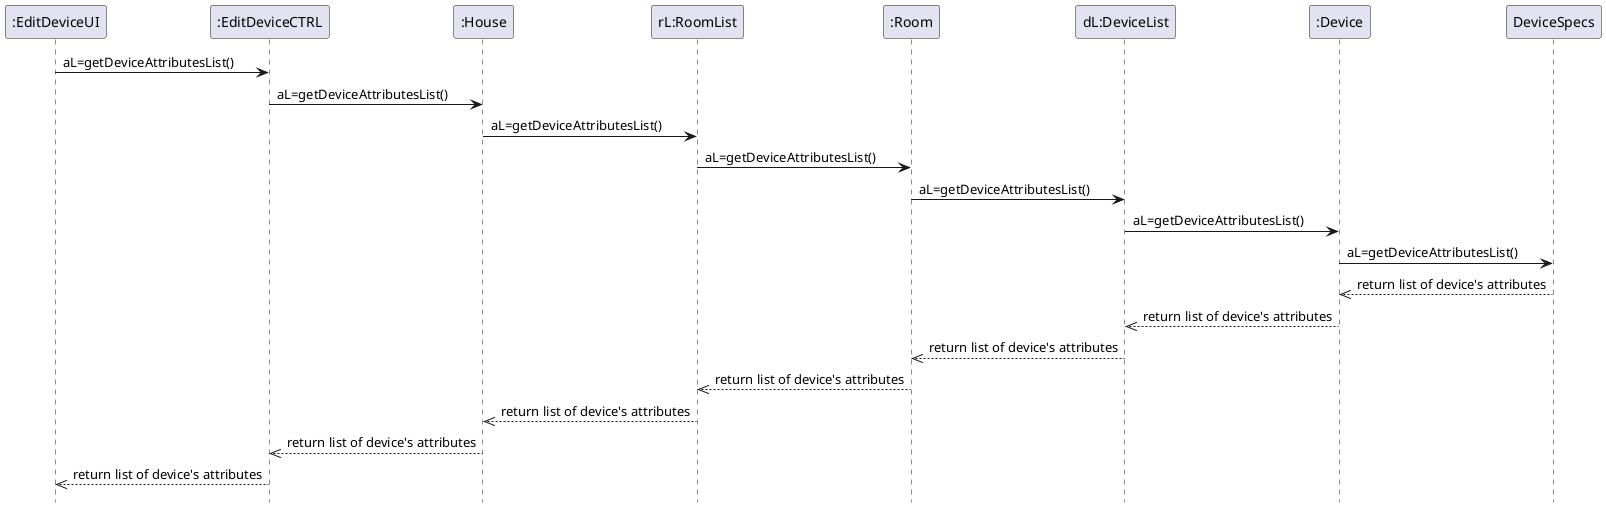 @startuml
hidefootbox

":EditDeviceUI" -> ":EditDeviceCTRL": aL=getDeviceAttributesList()
":EditDeviceCTRL" -> ":House": aL=getDeviceAttributesList()
":House" -> "rL:RoomList": aL=getDeviceAttributesList()
"rL:RoomList" -> ":Room": aL=getDeviceAttributesList()
":Room" -> "dL:DeviceList": aL=getDeviceAttributesList()
"dL:DeviceList" -> ":Device": aL=getDeviceAttributesList()
":Device" -> "DeviceSpecs": aL=getDeviceAttributesList()

"DeviceSpecs" -->> ":Device": return list of device's attributes
":Device" -->>  "dL:DeviceList":return list of device's attributes
"dL:DeviceList" -->> ":Room":return list of device's attributes
":Room" -->> "rL:RoomList":return list of device's attributes
"rL:RoomList" -->> ":House":return list of device's attributes
":House" -->> ":EditDeviceCTRL":return list of device's attributes
":EditDeviceCTRL" -->> ":EditDeviceUI":return list of device's attributes

@enduml